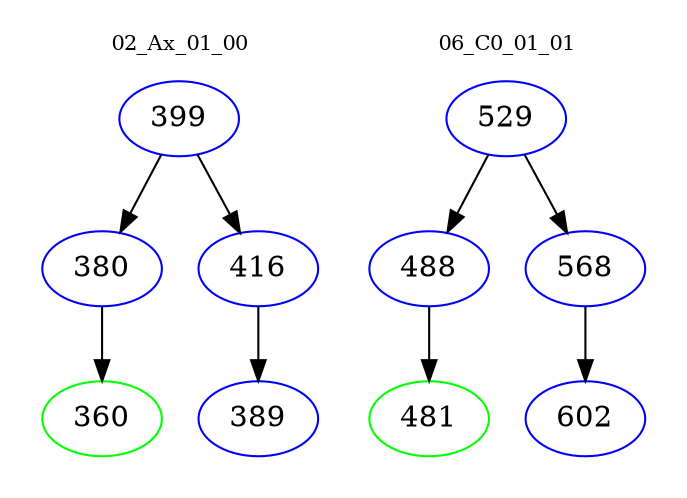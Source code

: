digraph{
subgraph cluster_0 {
color = white
label = "02_Ax_01_00";
fontsize=10;
T0_399 [label="399", color="blue"]
T0_399 -> T0_380 [color="black"]
T0_380 [label="380", color="blue"]
T0_380 -> T0_360 [color="black"]
T0_360 [label="360", color="green"]
T0_399 -> T0_416 [color="black"]
T0_416 [label="416", color="blue"]
T0_416 -> T0_389 [color="black"]
T0_389 [label="389", color="blue"]
}
subgraph cluster_1 {
color = white
label = "06_C0_01_01";
fontsize=10;
T1_529 [label="529", color="blue"]
T1_529 -> T1_488 [color="black"]
T1_488 [label="488", color="blue"]
T1_488 -> T1_481 [color="black"]
T1_481 [label="481", color="green"]
T1_529 -> T1_568 [color="black"]
T1_568 [label="568", color="blue"]
T1_568 -> T1_602 [color="black"]
T1_602 [label="602", color="blue"]
}
}
